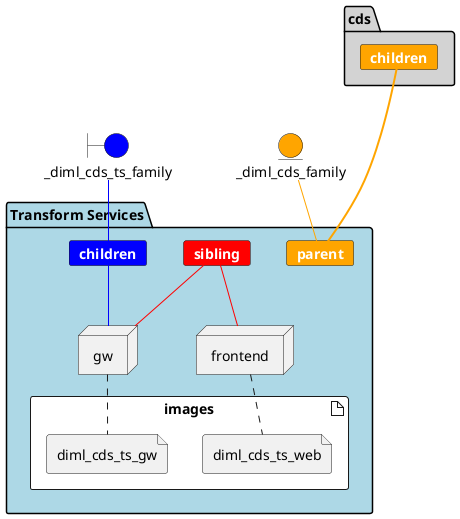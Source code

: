 @startuml


boundary _diml_cds_ts_family #blue


entity _diml_cds_family #orange


package  "Transform Services"  #lightblue {
    card children #blue [
        <b><color:white>children</color></b>
    ]
    
    _diml_cds_ts_family -[#blue]- children
    
    
    card sibling #red [
        <b><color:white>sibling</color></b>
    ]
    
    
    card parent #orange [
        <b><color:white>parent</color></b>
    ]
    
    
    _diml_cds_family -[#orange]- parent
    
    artifact images #ffffff {
        
        file diml_cds_ts_web
        
        file diml_cds_ts_gw
        
    }

    node frontend
    frontend .. diml_cds_ts_web
    
        sibling -[#red]- frontend
    

    node gw
    gw .. diml_cds_ts_gw
    
        children -[#blue]- gw
    
        sibling -[#red]- gw
    




    
}




package cds #lightgray {
    card cdschildren #orange [
        <b><color:white>children</color></b>
    ]
    cdschildren ==[#orange]= parent
}


@enduml
